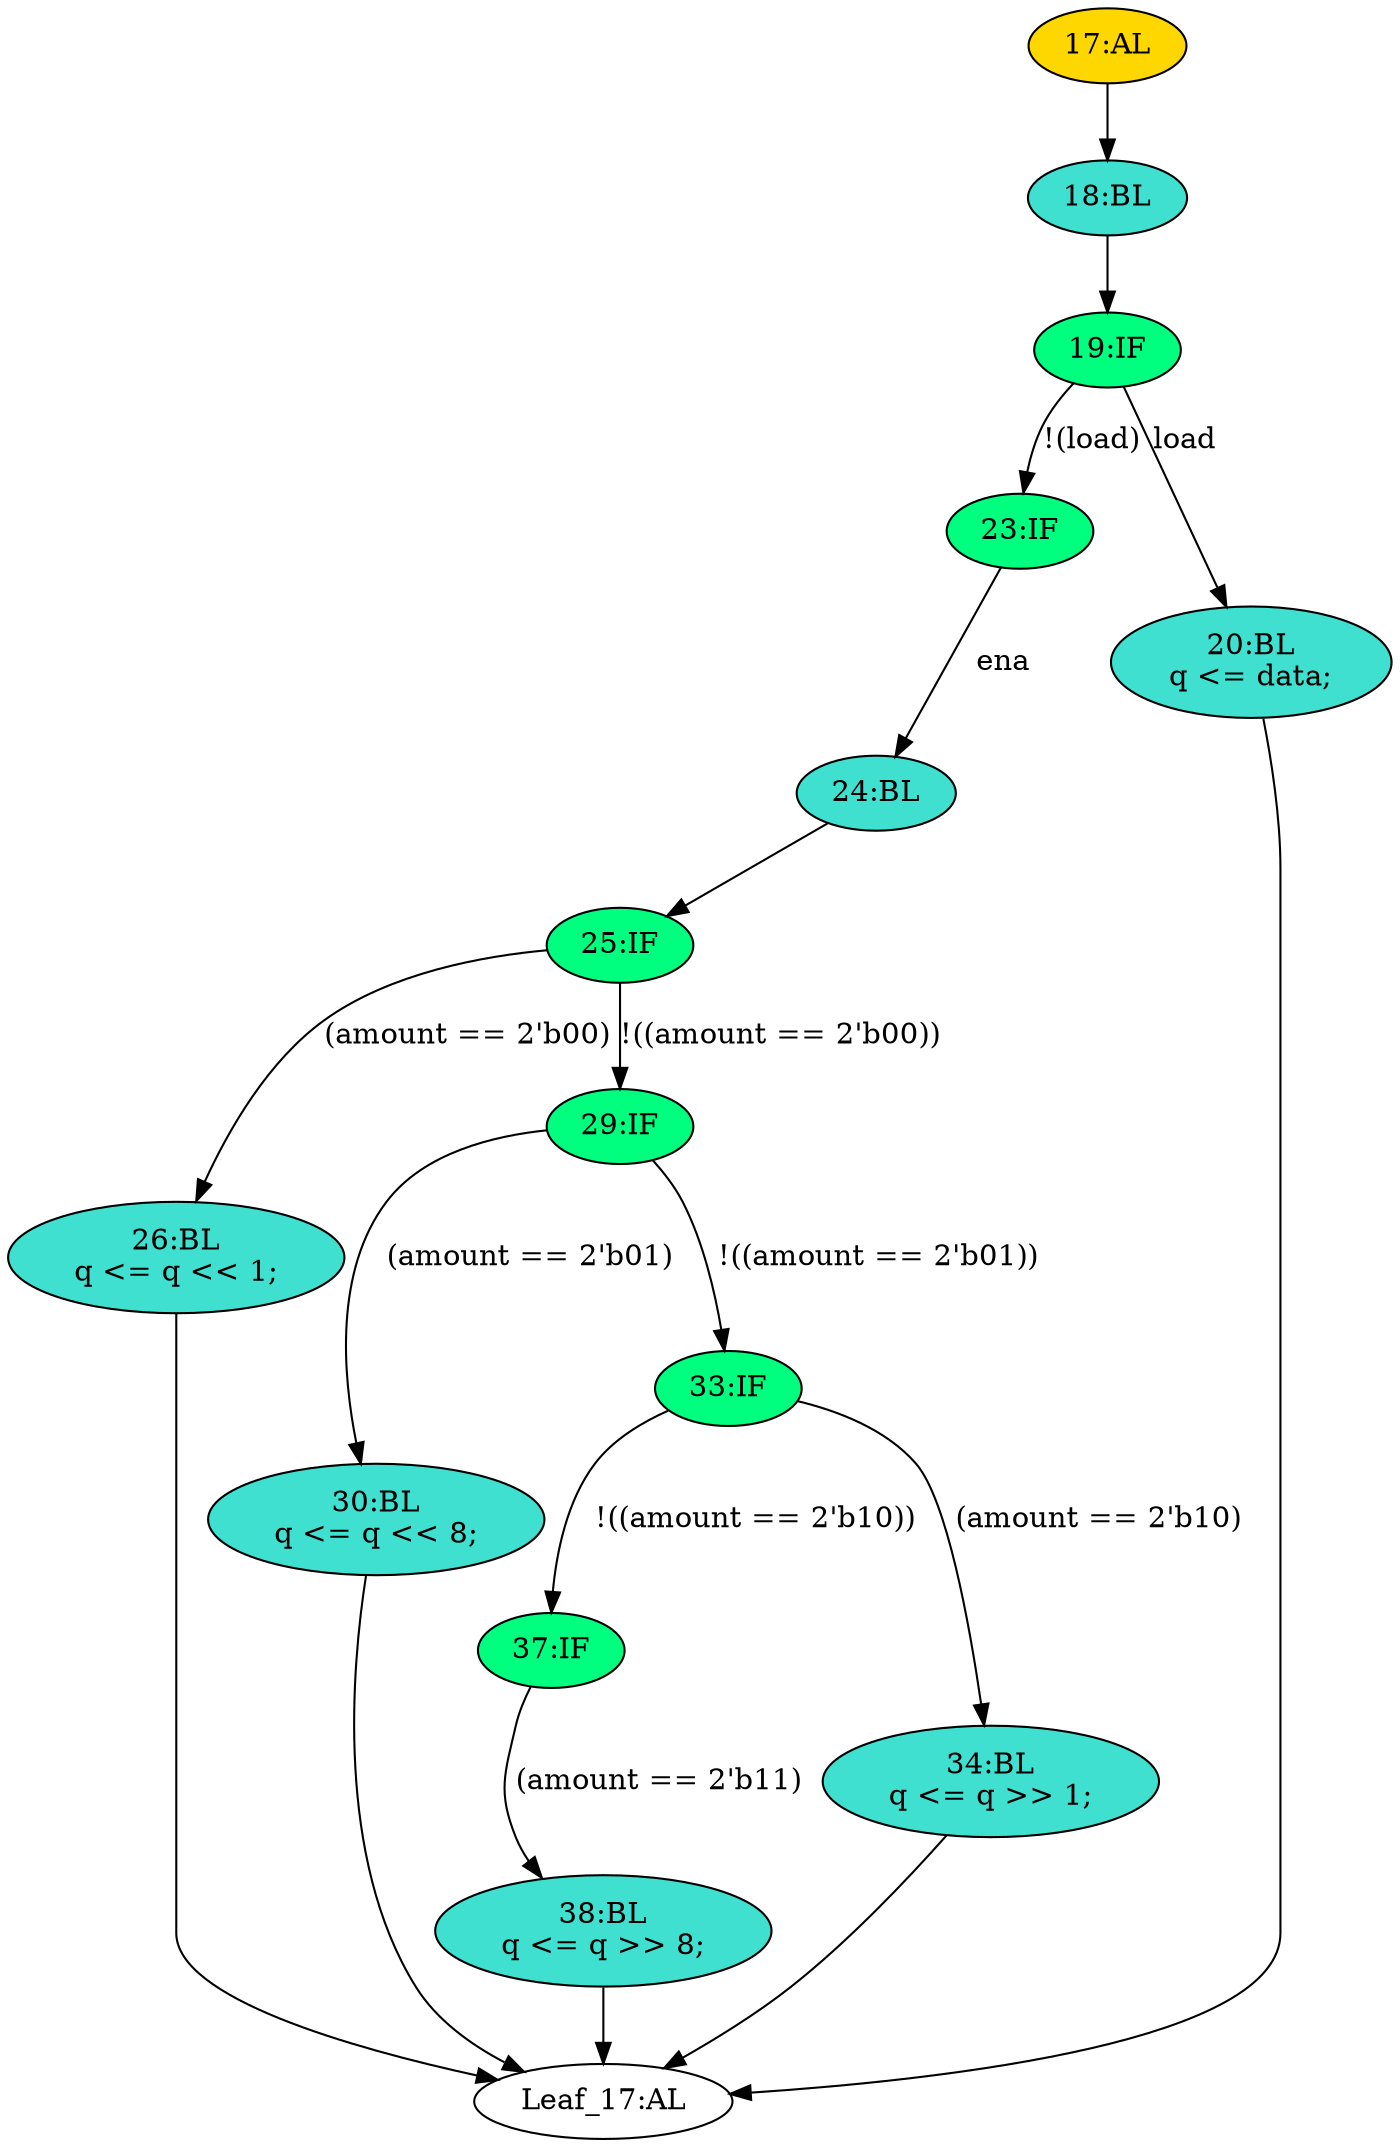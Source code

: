 strict digraph "" {
	node [label="\N"];
	"17:AL"	[ast="<pyverilog.vparser.ast.Always object at 0x7fd9e0123e50>",
		clk_sens=True,
		fillcolor=gold,
		label="17:AL",
		sens="['clk']",
		statements="[]",
		style=filled,
		typ=Always,
		use_var="['load', 'ena', 'amount', 'data', 'q']"];
	"18:BL"	[ast="<pyverilog.vparser.ast.Block object at 0x7fd9e0123fd0>",
		fillcolor=turquoise,
		label="18:BL",
		statements="[]",
		style=filled,
		typ=Block];
	"17:AL" -> "18:BL"	[cond="[]",
		lineno=None];
	"23:IF"	[ast="<pyverilog.vparser.ast.IfStatement object at 0x7fd9df9c60d0>",
		fillcolor=springgreen,
		label="23:IF",
		statements="[]",
		style=filled,
		typ=IfStatement];
	"24:BL"	[ast="<pyverilog.vparser.ast.Block object at 0x7fd9df9c6150>",
		fillcolor=turquoise,
		label="24:BL",
		statements="[]",
		style=filled,
		typ=Block];
	"23:IF" -> "24:BL"	[cond="['ena']",
		label=ena,
		lineno=23];
	"20:BL"	[ast="<pyverilog.vparser.ast.Block object at 0x7fd9df9c6e10>",
		fillcolor=turquoise,
		label="20:BL
q <= data;",
		statements="[<pyverilog.vparser.ast.NonblockingSubstitution object at 0x7fd9df9c6e50>]",
		style=filled,
		typ=Block];
	"Leaf_17:AL"	[def_var="['q']",
		label="Leaf_17:AL"];
	"20:BL" -> "Leaf_17:AL"	[cond="[]",
		lineno=None];
	"37:IF"	[ast="<pyverilog.vparser.ast.IfStatement object at 0x7fd9df9c6250>",
		fillcolor=springgreen,
		label="37:IF",
		statements="[]",
		style=filled,
		typ=IfStatement];
	"38:BL"	[ast="<pyverilog.vparser.ast.Block object at 0x7fd9df9c6290>",
		fillcolor=turquoise,
		label="38:BL
q <= q >> 8;",
		statements="[<pyverilog.vparser.ast.NonblockingSubstitution object at 0x7fd9df9c62d0>]",
		style=filled,
		typ=Block];
	"37:IF" -> "38:BL"	[cond="['amount']",
		label="(amount == 2'b11)",
		lineno=37];
	"19:IF"	[ast="<pyverilog.vparser.ast.IfStatement object at 0x7fd9df9c6050>",
		fillcolor=springgreen,
		label="19:IF",
		statements="[]",
		style=filled,
		typ=IfStatement];
	"19:IF" -> "23:IF"	[cond="['load']",
		label="!(load)",
		lineno=19];
	"19:IF" -> "20:BL"	[cond="['load']",
		label=load,
		lineno=19];
	"30:BL"	[ast="<pyverilog.vparser.ast.Block object at 0x7fd9df9c6850>",
		fillcolor=turquoise,
		label="30:BL
q <= q << 8;",
		statements="[<pyverilog.vparser.ast.NonblockingSubstitution object at 0x7fd9df9c6890>]",
		style=filled,
		typ=Block];
	"30:BL" -> "Leaf_17:AL"	[cond="[]",
		lineno=None];
	"25:IF"	[ast="<pyverilog.vparser.ast.IfStatement object at 0x7fd9df9c6190>",
		fillcolor=springgreen,
		label="25:IF",
		statements="[]",
		style=filled,
		typ=IfStatement];
	"24:BL" -> "25:IF"	[cond="[]",
		lineno=None];
	"33:IF"	[ast="<pyverilog.vparser.ast.IfStatement object at 0x7fd9df9c6210>",
		fillcolor=springgreen,
		label="33:IF",
		statements="[]",
		style=filled,
		typ=IfStatement];
	"33:IF" -> "37:IF"	[cond="['amount']",
		label="!((amount == 2'b10))",
		lineno=33];
	"34:BL"	[ast="<pyverilog.vparser.ast.Block object at 0x7fd9df9c6590>",
		fillcolor=turquoise,
		label="34:BL
q <= q >> 1;",
		statements="[<pyverilog.vparser.ast.NonblockingSubstitution object at 0x7fd9df9c65d0>]",
		style=filled,
		typ=Block];
	"33:IF" -> "34:BL"	[cond="['amount']",
		label="(amount == 2'b10)",
		lineno=33];
	"26:BL"	[ast="<pyverilog.vparser.ast.Block object at 0x7fd9df9c6b10>",
		fillcolor=turquoise,
		label="26:BL
q <= q << 1;",
		statements="[<pyverilog.vparser.ast.NonblockingSubstitution object at 0x7fd9df9c6b50>]",
		style=filled,
		typ=Block];
	"26:BL" -> "Leaf_17:AL"	[cond="[]",
		lineno=None];
	"18:BL" -> "19:IF"	[cond="[]",
		lineno=None];
	"38:BL" -> "Leaf_17:AL"	[cond="[]",
		lineno=None];
	"25:IF" -> "26:BL"	[cond="['amount']",
		label="(amount == 2'b00)",
		lineno=25];
	"29:IF"	[ast="<pyverilog.vparser.ast.IfStatement object at 0x7fd9df9c61d0>",
		fillcolor=springgreen,
		label="29:IF",
		statements="[]",
		style=filled,
		typ=IfStatement];
	"25:IF" -> "29:IF"	[cond="['amount']",
		label="!((amount == 2'b00))",
		lineno=25];
	"34:BL" -> "Leaf_17:AL"	[cond="[]",
		lineno=None];
	"29:IF" -> "30:BL"	[cond="['amount']",
		label="(amount == 2'b01)",
		lineno=29];
	"29:IF" -> "33:IF"	[cond="['amount']",
		label="!((amount == 2'b01))",
		lineno=29];
}
